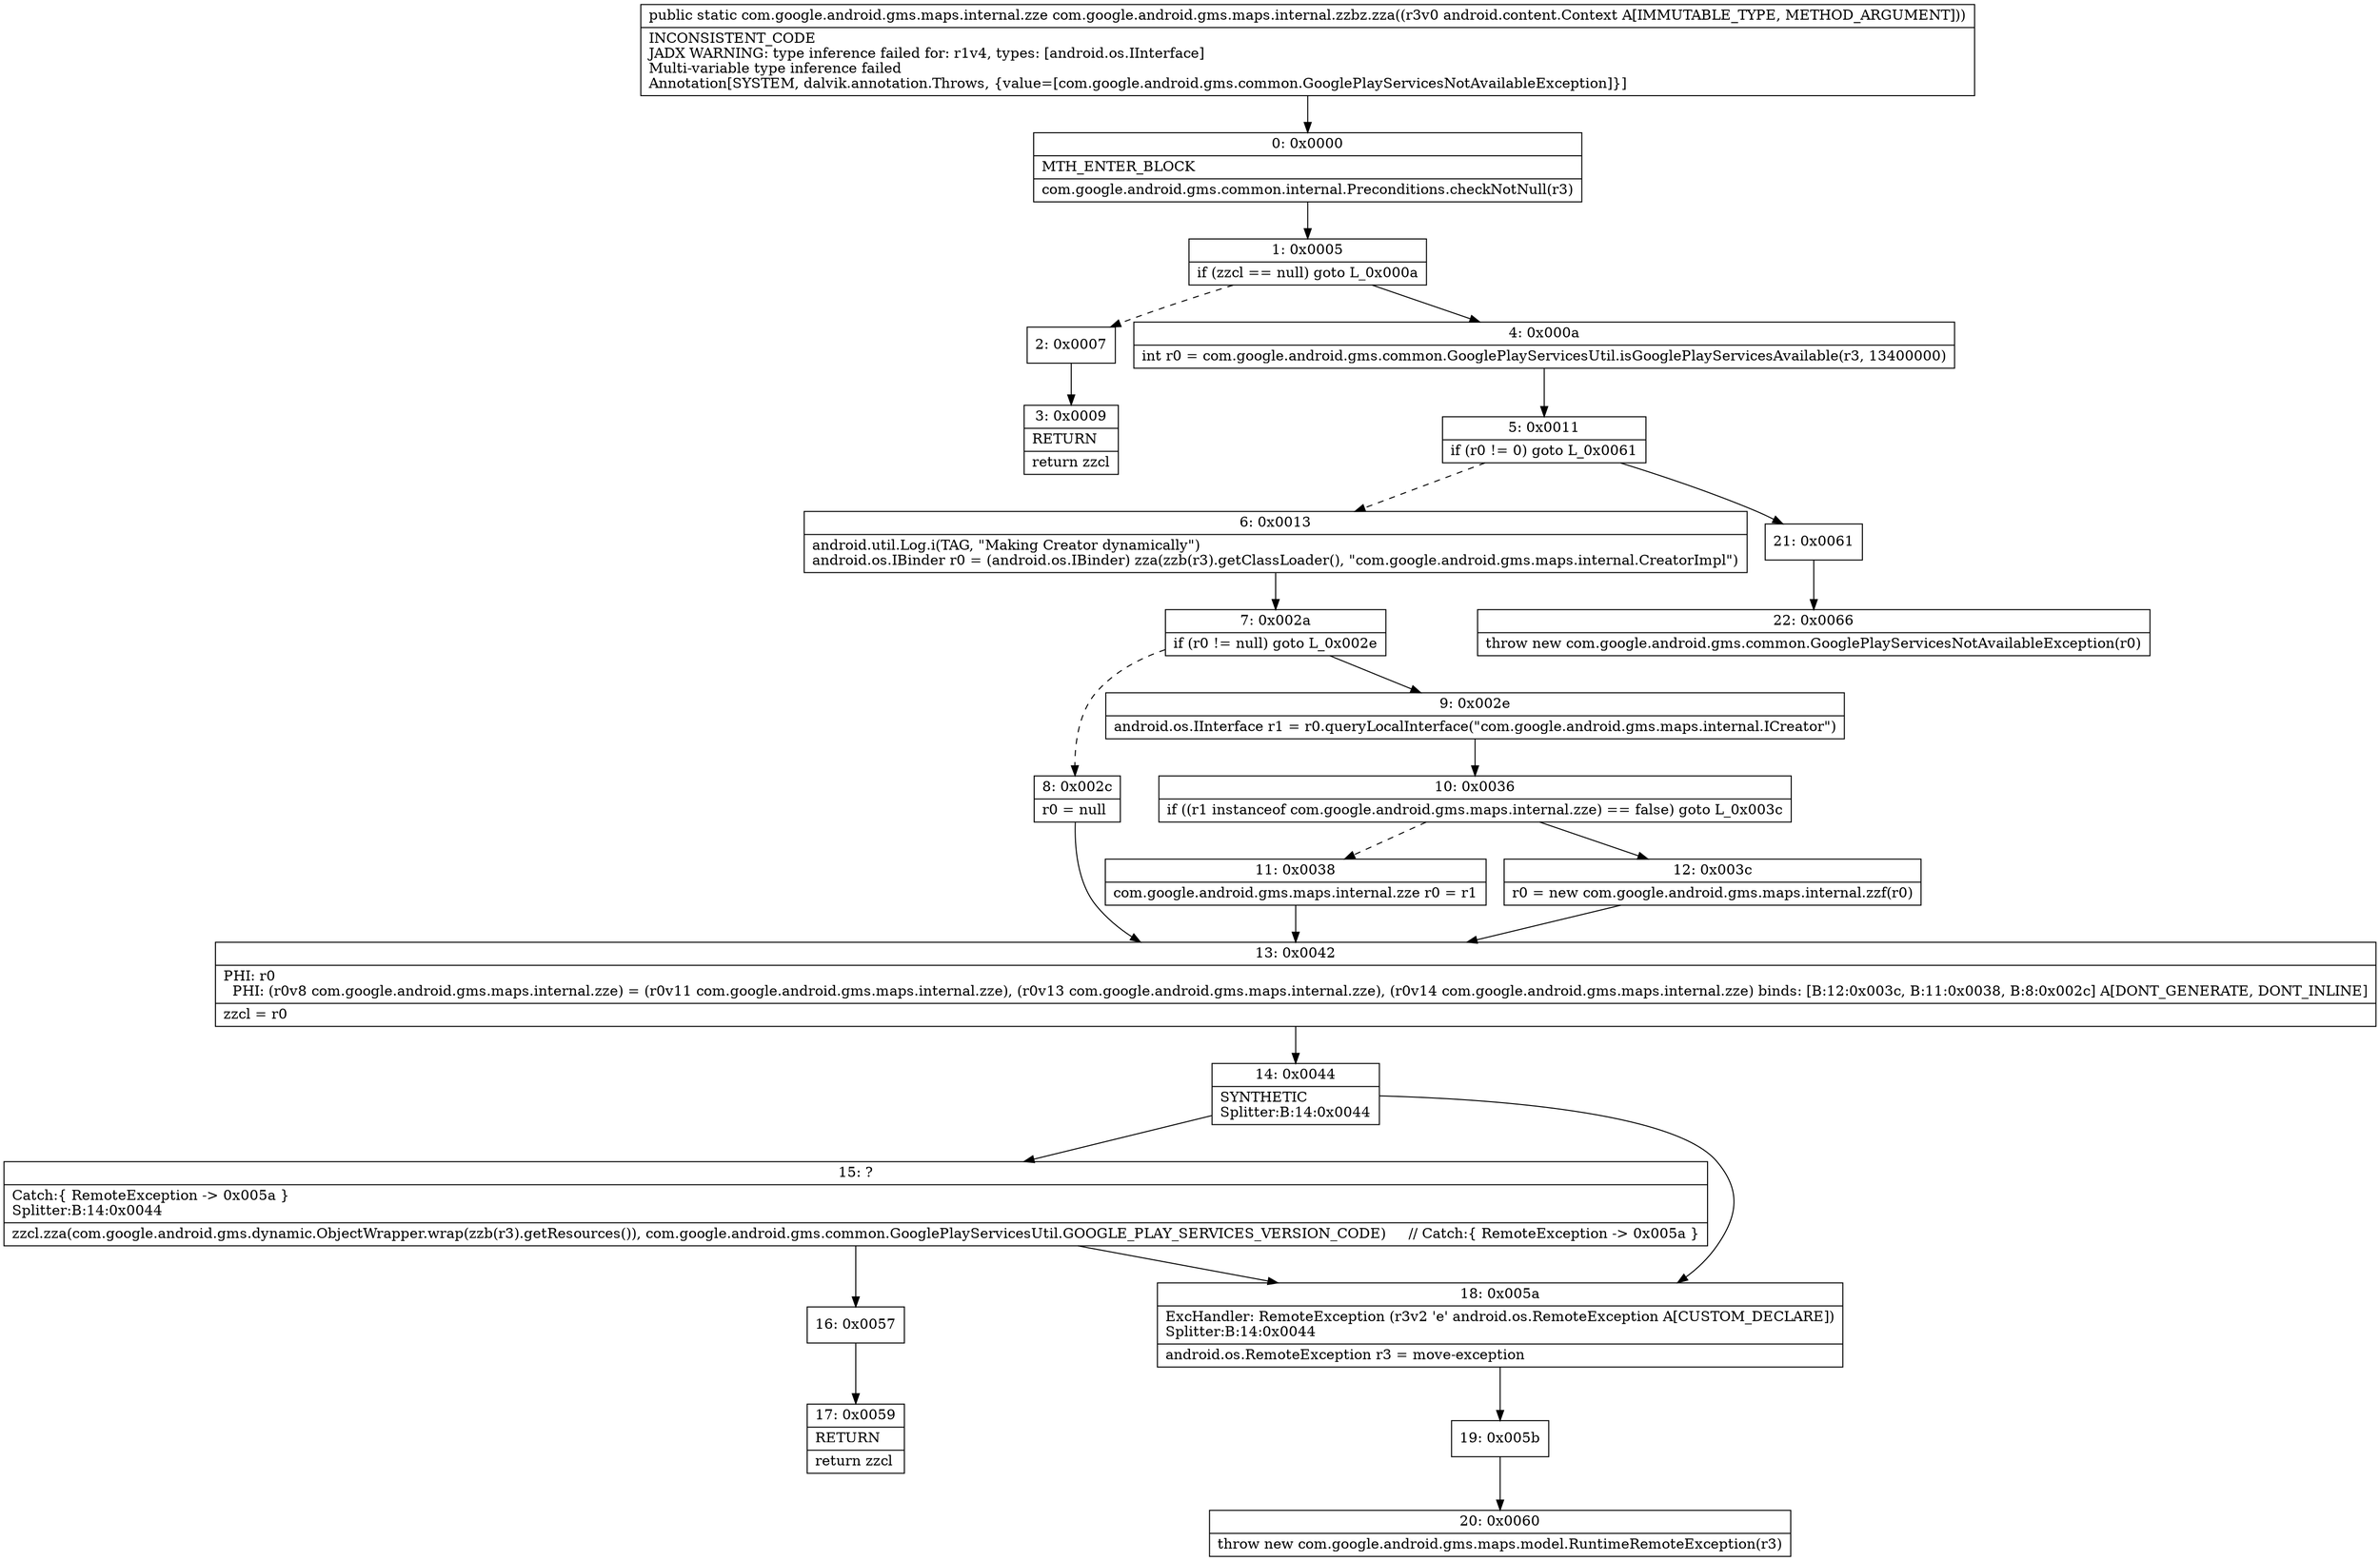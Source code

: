 digraph "CFG forcom.google.android.gms.maps.internal.zzbz.zza(Landroid\/content\/Context;)Lcom\/google\/android\/gms\/maps\/internal\/zze;" {
Node_0 [shape=record,label="{0\:\ 0x0000|MTH_ENTER_BLOCK\l|com.google.android.gms.common.internal.Preconditions.checkNotNull(r3)\l}"];
Node_1 [shape=record,label="{1\:\ 0x0005|if (zzcl == null) goto L_0x000a\l}"];
Node_2 [shape=record,label="{2\:\ 0x0007}"];
Node_3 [shape=record,label="{3\:\ 0x0009|RETURN\l|return zzcl\l}"];
Node_4 [shape=record,label="{4\:\ 0x000a|int r0 = com.google.android.gms.common.GooglePlayServicesUtil.isGooglePlayServicesAvailable(r3, 13400000)\l}"];
Node_5 [shape=record,label="{5\:\ 0x0011|if (r0 != 0) goto L_0x0061\l}"];
Node_6 [shape=record,label="{6\:\ 0x0013|android.util.Log.i(TAG, \"Making Creator dynamically\")\landroid.os.IBinder r0 = (android.os.IBinder) zza(zzb(r3).getClassLoader(), \"com.google.android.gms.maps.internal.CreatorImpl\")\l}"];
Node_7 [shape=record,label="{7\:\ 0x002a|if (r0 != null) goto L_0x002e\l}"];
Node_8 [shape=record,label="{8\:\ 0x002c|r0 = null\l}"];
Node_9 [shape=record,label="{9\:\ 0x002e|android.os.IInterface r1 = r0.queryLocalInterface(\"com.google.android.gms.maps.internal.ICreator\")\l}"];
Node_10 [shape=record,label="{10\:\ 0x0036|if ((r1 instanceof com.google.android.gms.maps.internal.zze) == false) goto L_0x003c\l}"];
Node_11 [shape=record,label="{11\:\ 0x0038|com.google.android.gms.maps.internal.zze r0 = r1\l}"];
Node_12 [shape=record,label="{12\:\ 0x003c|r0 = new com.google.android.gms.maps.internal.zzf(r0)\l}"];
Node_13 [shape=record,label="{13\:\ 0x0042|PHI: r0 \l  PHI: (r0v8 com.google.android.gms.maps.internal.zze) = (r0v11 com.google.android.gms.maps.internal.zze), (r0v13 com.google.android.gms.maps.internal.zze), (r0v14 com.google.android.gms.maps.internal.zze) binds: [B:12:0x003c, B:11:0x0038, B:8:0x002c] A[DONT_GENERATE, DONT_INLINE]\l|zzcl = r0\l}"];
Node_14 [shape=record,label="{14\:\ 0x0044|SYNTHETIC\lSplitter:B:14:0x0044\l}"];
Node_15 [shape=record,label="{15\:\ ?|Catch:\{ RemoteException \-\> 0x005a \}\lSplitter:B:14:0x0044\l|zzcl.zza(com.google.android.gms.dynamic.ObjectWrapper.wrap(zzb(r3).getResources()), com.google.android.gms.common.GooglePlayServicesUtil.GOOGLE_PLAY_SERVICES_VERSION_CODE)     \/\/ Catch:\{ RemoteException \-\> 0x005a \}\l}"];
Node_16 [shape=record,label="{16\:\ 0x0057}"];
Node_17 [shape=record,label="{17\:\ 0x0059|RETURN\l|return zzcl\l}"];
Node_18 [shape=record,label="{18\:\ 0x005a|ExcHandler: RemoteException (r3v2 'e' android.os.RemoteException A[CUSTOM_DECLARE])\lSplitter:B:14:0x0044\l|android.os.RemoteException r3 = move\-exception\l}"];
Node_19 [shape=record,label="{19\:\ 0x005b}"];
Node_20 [shape=record,label="{20\:\ 0x0060|throw new com.google.android.gms.maps.model.RuntimeRemoteException(r3)\l}"];
Node_21 [shape=record,label="{21\:\ 0x0061}"];
Node_22 [shape=record,label="{22\:\ 0x0066|throw new com.google.android.gms.common.GooglePlayServicesNotAvailableException(r0)\l}"];
MethodNode[shape=record,label="{public static com.google.android.gms.maps.internal.zze com.google.android.gms.maps.internal.zzbz.zza((r3v0 android.content.Context A[IMMUTABLE_TYPE, METHOD_ARGUMENT]))  | INCONSISTENT_CODE\lJADX WARNING: type inference failed for: r1v4, types: [android.os.IInterface]\lMulti\-variable type inference failed\lAnnotation[SYSTEM, dalvik.annotation.Throws, \{value=[com.google.android.gms.common.GooglePlayServicesNotAvailableException]\}]\l}"];
MethodNode -> Node_0;
Node_0 -> Node_1;
Node_1 -> Node_2[style=dashed];
Node_1 -> Node_4;
Node_2 -> Node_3;
Node_4 -> Node_5;
Node_5 -> Node_6[style=dashed];
Node_5 -> Node_21;
Node_6 -> Node_7;
Node_7 -> Node_8[style=dashed];
Node_7 -> Node_9;
Node_8 -> Node_13;
Node_9 -> Node_10;
Node_10 -> Node_11[style=dashed];
Node_10 -> Node_12;
Node_11 -> Node_13;
Node_12 -> Node_13;
Node_13 -> Node_14;
Node_14 -> Node_15;
Node_14 -> Node_18;
Node_15 -> Node_16;
Node_15 -> Node_18;
Node_16 -> Node_17;
Node_18 -> Node_19;
Node_19 -> Node_20;
Node_21 -> Node_22;
}

